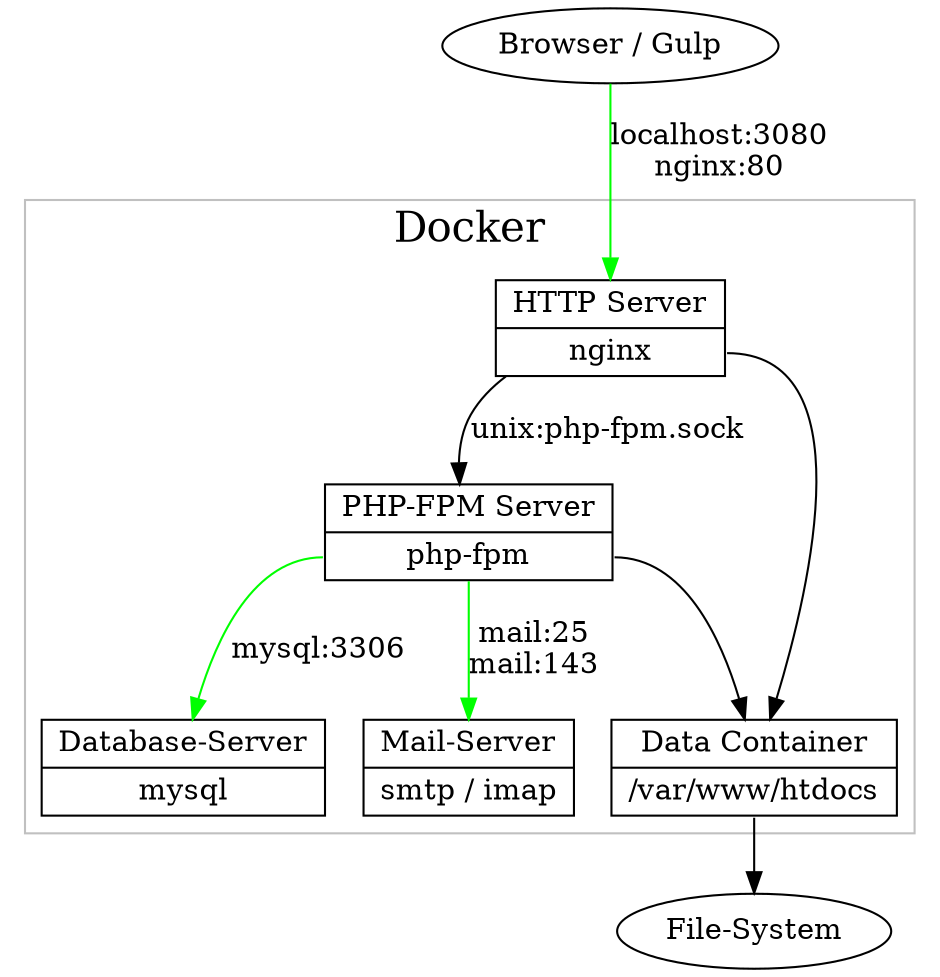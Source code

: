 digraph Docker {
	node [
		fontsize = "14"
		shape = "record"
	];
	edge [
	];

	"PHP-FPM Server" [
		label = "{ <PHP-Server> PHP-FPM Server | <php-fpm> php-fpm }"
		tooltip = "PHP-FPM Server @GitHub"
		URL = "https://github.com/UweGerdes/docker-php-fpm"
		rank = "min"
	];

	"HTTP Server" [
		label = "{ <Webserver> HTTP Server | <nginx> nginx }"
		tooltip = "HTTP Server @GitHub"
		URL = "https://github.com/UweGerdes/docker-nginx"
		rank = "min"
	];

	"Database-Server" [
		label = "{ <DB-Server> Database-Server | <mysql> mysql }"
		tooltip = "Database-Server @GitHub"
		URL = "https://github.com/UweGerdes/docker-mysql"
	];

	"Mail-Server" [
		label = "{ <Mail-Server> Mail-Server | <smtp> smtp / imap }"
		tooltip = "Mail-Server @GitHub"
		URL = "https://github.com/UweGerdes/docker-mail"
	];

	"Data Container" [
		label = "{ <Data> Data Container | <htdocs> /var/www/htdocs }"
		tooltip = "Data Container @GitHub"
		URL = "https://github.com/UweGerdes/docker-data"
	];

	"File System" [
		label = "File-System"
		shape = "ellipse"
	];

	"Browser" [
		label = "Browser / Gulp"
		shape = "ellipse"
	];

	subgraph cluster_0 {
		label = "Docker";
		fontsize = "20px";
		color=grey;
		node [style=filled,color=white];
		"HTTP Server":"nginx" -> "Data Container" [color=black];
		"PHP-FPM Server":"php-fpm" -> "Data Container" [color=black];
		"HTTP Server" -> "PHP-FPM Server" [color=black, label="unix:php-fpm.sock"];
		"PHP-FPM Server":"php-fpm" -> "Mail-Server" [color=green, label="mail:25\nmail:143"];
		"PHP-FPM Server":"php-fpm" -> "Database-Server" [color=green, label="mysql:3306"];
	}
	"Browser" -> "HTTP Server" [color=green, label="localhost:3080\nnginx:80"];
	"Data Container":"htdocs" -> "File System" [color=black];
}
